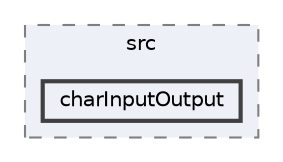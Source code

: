 digraph "charInputOutput"
{
 // LATEX_PDF_SIZE
  bgcolor="transparent";
  edge [fontname=Helvetica,fontsize=10,labelfontname=Helvetica,labelfontsize=10];
  node [fontname=Helvetica,fontsize=10,shape=box,height=0.2,width=0.4];
  compound=true
  subgraph clusterdir_c96e6b4ff0e8636dc00ece7ab255f6ec {
    graph [ bgcolor="#edf0f7", pencolor="grey50", label="src", fontname=Helvetica,fontsize=10 style="filled,dashed", URL="dir_c96e6b4ff0e8636dc00ece7ab255f6ec.html",tooltip=""]
  dir_69f437049e197468faa9ccb886923bc2 [label="charInputOutput", fillcolor="#edf0f7", color="grey25", style="filled,bold", URL="dir_69f437049e197468faa9ccb886923bc2.html",tooltip=""];
  }
}
